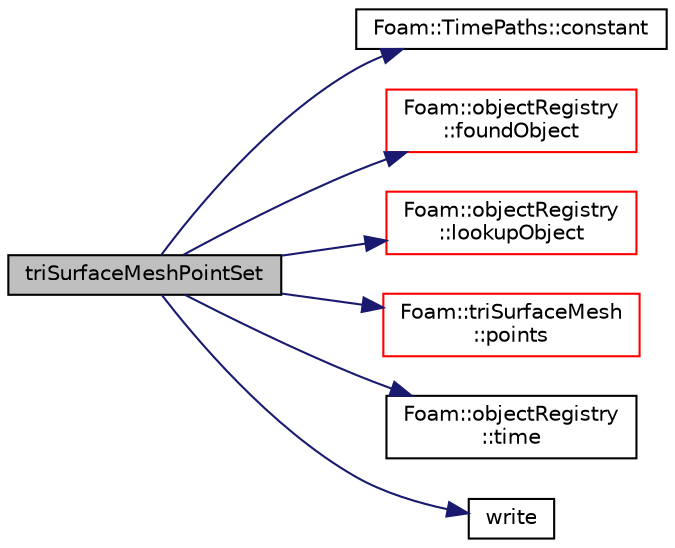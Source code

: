 digraph "triSurfaceMeshPointSet"
{
  bgcolor="transparent";
  edge [fontname="Helvetica",fontsize="10",labelfontname="Helvetica",labelfontsize="10"];
  node [fontname="Helvetica",fontsize="10",shape=record];
  rankdir="LR";
  Node1 [label="triSurfaceMeshPointSet",height=0.2,width=0.4,color="black", fillcolor="grey75", style="filled", fontcolor="black"];
  Node1 -> Node2 [color="midnightblue",fontsize="10",style="solid",fontname="Helvetica"];
  Node2 [label="Foam::TimePaths::constant",height=0.2,width=0.4,color="black",URL="$a02599.html#a5aa65a27a46ca75d80f0821d80606c04",tooltip="Return constant name. "];
  Node1 -> Node3 [color="midnightblue",fontsize="10",style="solid",fontname="Helvetica"];
  Node3 [label="Foam::objectRegistry\l::foundObject",height=0.2,width=0.4,color="red",URL="$a01678.html#af3bf58996b7f5a073485a5590fbebd84",tooltip="Is the named Type found? "];
  Node1 -> Node4 [color="midnightblue",fontsize="10",style="solid",fontname="Helvetica"];
  Node4 [label="Foam::objectRegistry\l::lookupObject",height=0.2,width=0.4,color="red",URL="$a01678.html#affcae20935bdf1726ec1f822228a2330",tooltip="Lookup and return the object of the given Type. "];
  Node1 -> Node5 [color="midnightblue",fontsize="10",style="solid",fontname="Helvetica"];
  Node5 [label="Foam::triSurfaceMesh\l::points",height=0.2,width=0.4,color="red",URL="$a02672.html#a02ab6d43a4618415b761ee351284437e",tooltip="Get the points that define the surface. "];
  Node1 -> Node6 [color="midnightblue",fontsize="10",style="solid",fontname="Helvetica"];
  Node6 [label="Foam::objectRegistry\l::time",height=0.2,width=0.4,color="black",URL="$a01678.html#a48fcf6de2789aff6b430b5fc1a05693f",tooltip="Return time. "];
  Node1 -> Node7 [color="midnightblue",fontsize="10",style="solid",fontname="Helvetica"];
  Node7 [label="write",height=0.2,width=0.4,color="black",URL="$a02904.html#a8f30b3c2179b03a7acf273e9dea43342"];
}
